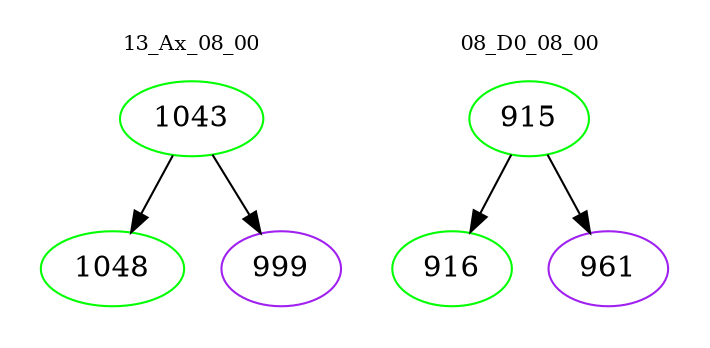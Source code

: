 digraph{
subgraph cluster_0 {
color = white
label = "13_Ax_08_00";
fontsize=10;
T0_1043 [label="1043", color="green"]
T0_1043 -> T0_1048 [color="black"]
T0_1048 [label="1048", color="green"]
T0_1043 -> T0_999 [color="black"]
T0_999 [label="999", color="purple"]
}
subgraph cluster_1 {
color = white
label = "08_D0_08_00";
fontsize=10;
T1_915 [label="915", color="green"]
T1_915 -> T1_916 [color="black"]
T1_916 [label="916", color="green"]
T1_915 -> T1_961 [color="black"]
T1_961 [label="961", color="purple"]
}
}
